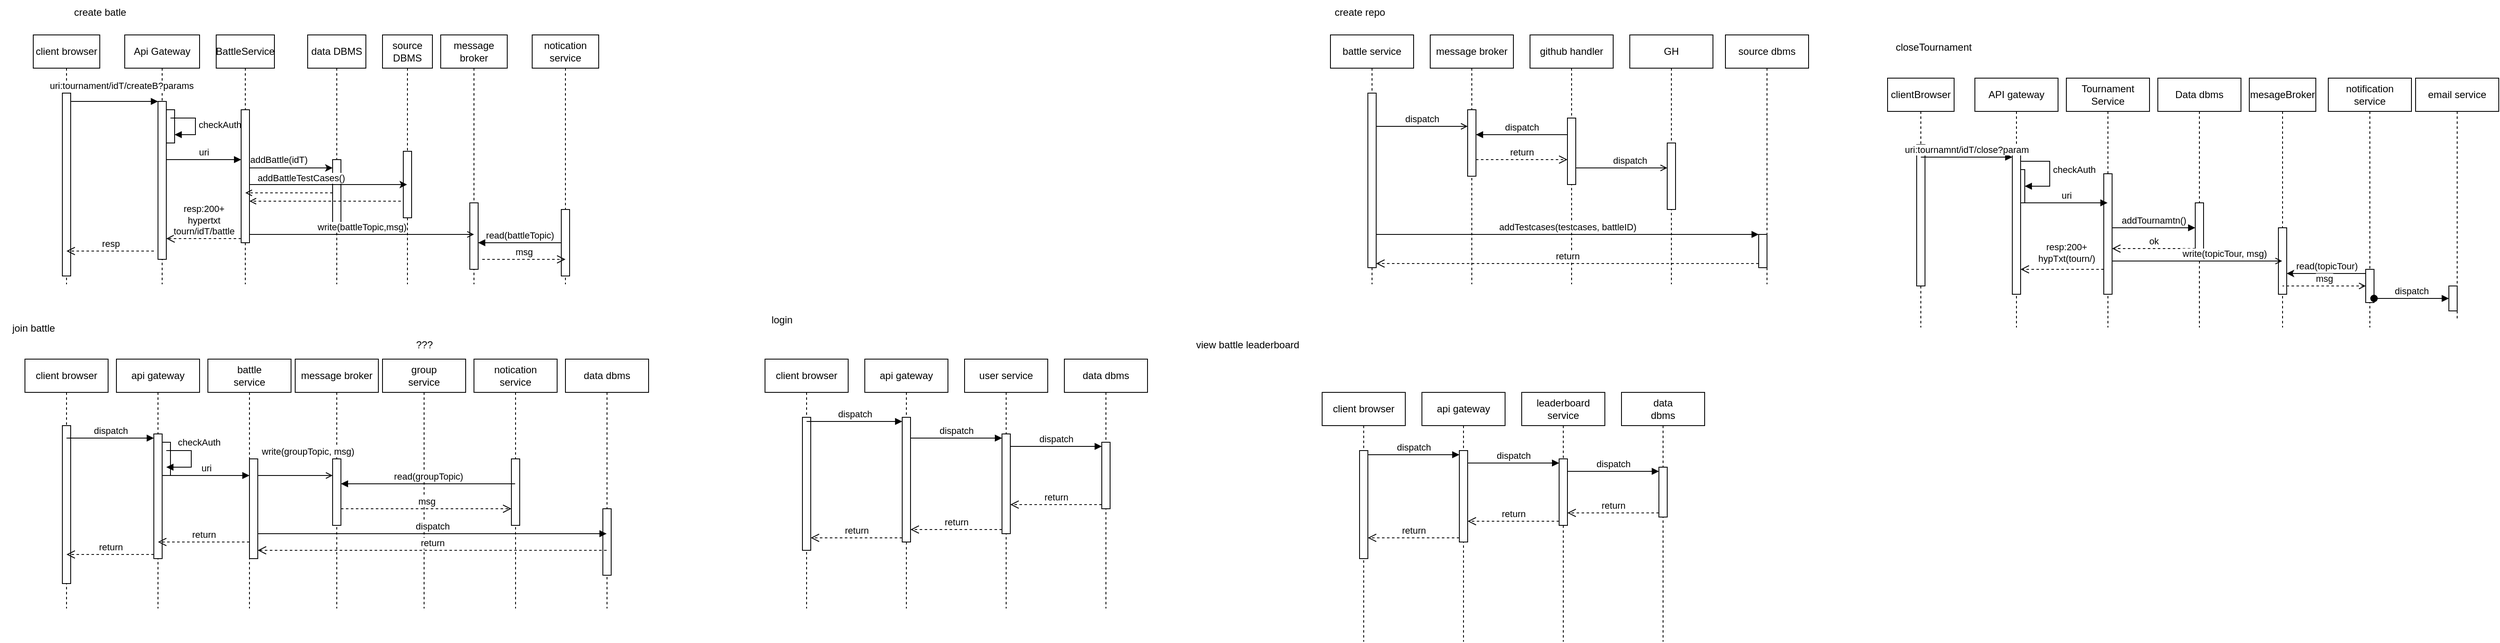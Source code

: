 <mxfile version="22.1.11" type="google">
  <diagram name="Page-1" id="2YBvvXClWsGukQMizWep">
    <mxGraphModel grid="1" page="1" gridSize="10" guides="1" tooltips="1" connect="1" arrows="1" fold="1" pageScale="1" pageWidth="850" pageHeight="1100" math="0" shadow="0">
      <root>
        <mxCell id="0" />
        <mxCell id="1" parent="0" />
        <mxCell id="aM9ryv3xv72pqoxQDRHE-1" value="client browser" style="shape=umlLifeline;perimeter=lifelinePerimeter;whiteSpace=wrap;html=1;container=0;dropTarget=0;collapsible=0;recursiveResize=0;outlineConnect=0;portConstraint=eastwest;newEdgeStyle={&quot;edgeStyle&quot;:&quot;elbowEdgeStyle&quot;,&quot;elbow&quot;:&quot;vertical&quot;,&quot;curved&quot;:0,&quot;rounded&quot;:0};" vertex="1" parent="1">
          <mxGeometry x="40" y="40" width="80" height="300" as="geometry" />
        </mxCell>
        <mxCell id="aM9ryv3xv72pqoxQDRHE-2" value="" style="html=1;points=[];perimeter=orthogonalPerimeter;outlineConnect=0;targetShapes=umlLifeline;portConstraint=eastwest;newEdgeStyle={&quot;edgeStyle&quot;:&quot;elbowEdgeStyle&quot;,&quot;elbow&quot;:&quot;vertical&quot;,&quot;curved&quot;:0,&quot;rounded&quot;:0};" vertex="1" parent="aM9ryv3xv72pqoxQDRHE-1">
          <mxGeometry x="35" y="70" width="10" height="220" as="geometry" />
        </mxCell>
        <mxCell id="aM9ryv3xv72pqoxQDRHE-5" value="Api Gateway" style="shape=umlLifeline;perimeter=lifelinePerimeter;whiteSpace=wrap;html=1;container=0;dropTarget=0;collapsible=0;recursiveResize=0;outlineConnect=0;portConstraint=eastwest;newEdgeStyle={&quot;edgeStyle&quot;:&quot;elbowEdgeStyle&quot;,&quot;elbow&quot;:&quot;vertical&quot;,&quot;curved&quot;:0,&quot;rounded&quot;:0};" vertex="1" parent="1">
          <mxGeometry x="150" y="40" width="90" height="300" as="geometry" />
        </mxCell>
        <mxCell id="aM9ryv3xv72pqoxQDRHE-6" value="" style="html=1;points=[];perimeter=orthogonalPerimeter;outlineConnect=0;targetShapes=umlLifeline;portConstraint=eastwest;newEdgeStyle={&quot;edgeStyle&quot;:&quot;elbowEdgeStyle&quot;,&quot;elbow&quot;:&quot;vertical&quot;,&quot;curved&quot;:0,&quot;rounded&quot;:0};" vertex="1" parent="aM9ryv3xv72pqoxQDRHE-5">
          <mxGeometry x="40" y="80" width="10" height="190" as="geometry" />
        </mxCell>
        <mxCell id="HZk4rTwjZ4kwQyeEV5jg-59" value="" style="html=1;points=[[0,0,0,0,5],[0,1,0,0,-5],[1,0,0,0,5],[1,1,0,0,-5]];perimeter=orthogonalPerimeter;outlineConnect=0;targetShapes=umlLifeline;portConstraint=eastwest;newEdgeStyle={&quot;curved&quot;:0,&quot;rounded&quot;:0};" vertex="1" parent="aM9ryv3xv72pqoxQDRHE-5">
          <mxGeometry x="50" y="90" width="10" height="40" as="geometry" />
        </mxCell>
        <mxCell id="HZk4rTwjZ4kwQyeEV5jg-60" value="checkAuth" style="html=1;align=left;spacingLeft=2;endArrow=block;rounded=0;edgeStyle=orthogonalEdgeStyle;curved=0;rounded=0;" edge="1" parent="aM9ryv3xv72pqoxQDRHE-5" target="HZk4rTwjZ4kwQyeEV5jg-59">
          <mxGeometry relative="1" as="geometry">
            <mxPoint x="55" y="100" as="sourcePoint" />
            <Array as="points">
              <mxPoint x="55" y="100" />
              <mxPoint x="85" y="100" />
              <mxPoint x="85" y="120" />
            </Array>
          </mxGeometry>
        </mxCell>
        <mxCell id="aM9ryv3xv72pqoxQDRHE-7" value="uri:tournament/idT/createB?params" style="html=1;verticalAlign=bottom;endArrow=block;edgeStyle=elbowEdgeStyle;elbow=vertical;curved=0;rounded=0;" edge="1" parent="1" source="aM9ryv3xv72pqoxQDRHE-2" target="aM9ryv3xv72pqoxQDRHE-6">
          <mxGeometry x="0.158" y="10" relative="1" as="geometry">
            <mxPoint x="195" y="130" as="sourcePoint" />
            <Array as="points">
              <mxPoint x="180" y="120" />
            </Array>
            <mxPoint as="offset" />
          </mxGeometry>
        </mxCell>
        <mxCell id="aM9ryv3xv72pqoxQDRHE-8" value="resp" style="html=1;verticalAlign=bottom;endArrow=open;dashed=1;endSize=8;edgeStyle=elbowEdgeStyle;elbow=vertical;curved=0;rounded=0;" edge="1" parent="1">
          <mxGeometry relative="1" as="geometry">
            <mxPoint x="80" y="300" as="targetPoint" />
            <Array as="points">
              <mxPoint x="135" y="300" />
            </Array>
            <mxPoint x="185" y="300" as="sourcePoint" />
          </mxGeometry>
        </mxCell>
        <mxCell id="HZk4rTwjZ4kwQyeEV5jg-1" value="create batle" style="text;html=1;align=center;verticalAlign=middle;resizable=0;points=[];autosize=1;strokeColor=none;fillColor=none;" vertex="1" parent="1">
          <mxGeometry x="75" y="-2" width="90" height="30" as="geometry" />
        </mxCell>
        <mxCell id="HZk4rTwjZ4kwQyeEV5jg-3" value="BattleService" style="shape=umlLifeline;perimeter=lifelinePerimeter;whiteSpace=wrap;html=1;container=1;dropTarget=0;collapsible=0;recursiveResize=0;outlineConnect=0;portConstraint=eastwest;newEdgeStyle={&quot;curved&quot;:0,&quot;rounded&quot;:0};" vertex="1" parent="1">
          <mxGeometry x="260" y="40" width="70" height="300" as="geometry" />
        </mxCell>
        <mxCell id="HZk4rTwjZ4kwQyeEV5jg-7" value="" style="html=1;points=[[0,0,0,0,5],[0,1,0,0,-5],[1,0,0,0,5],[1,1,0,0,-5]];perimeter=orthogonalPerimeter;outlineConnect=0;targetShapes=umlLifeline;portConstraint=eastwest;newEdgeStyle={&quot;curved&quot;:0,&quot;rounded&quot;:0};" vertex="1" parent="HZk4rTwjZ4kwQyeEV5jg-3">
          <mxGeometry x="30" y="90" width="10" height="160" as="geometry" />
        </mxCell>
        <mxCell id="HZk4rTwjZ4kwQyeEV5jg-4" value="data DBMS" style="shape=umlLifeline;perimeter=lifelinePerimeter;whiteSpace=wrap;html=1;container=1;dropTarget=0;collapsible=0;recursiveResize=0;outlineConnect=0;portConstraint=eastwest;newEdgeStyle={&quot;curved&quot;:0,&quot;rounded&quot;:0};" vertex="1" parent="1">
          <mxGeometry x="370" y="40" width="70" height="300" as="geometry" />
        </mxCell>
        <mxCell id="HZk4rTwjZ4kwQyeEV5jg-23" value="" style="html=1;points=[[0,0,0,0,5],[0,1,0,0,-5],[1,0,0,0,5],[1,1,0,0,-5]];perimeter=orthogonalPerimeter;outlineConnect=0;targetShapes=umlLifeline;portConstraint=eastwest;newEdgeStyle={&quot;curved&quot;:0,&quot;rounded&quot;:0};" vertex="1" parent="HZk4rTwjZ4kwQyeEV5jg-4">
          <mxGeometry x="30" y="150" width="10" height="80" as="geometry" />
        </mxCell>
        <mxCell id="HZk4rTwjZ4kwQyeEV5jg-8" value="uri " style="html=1;verticalAlign=bottom;endArrow=block;curved=0;rounded=0;" edge="1" parent="1" source="aM9ryv3xv72pqoxQDRHE-6" target="HZk4rTwjZ4kwQyeEV5jg-7">
          <mxGeometry relative="1" as="geometry">
            <mxPoint x="220" y="135" as="sourcePoint" />
            <Array as="points">
              <mxPoint x="240" y="190" />
            </Array>
          </mxGeometry>
        </mxCell>
        <mxCell id="HZk4rTwjZ4kwQyeEV5jg-14" style="edgeStyle=orthogonalEdgeStyle;rounded=0;orthogonalLoop=1;jettySize=auto;html=1;curved=0;exitX=1;exitY=0;exitDx=0;exitDy=5;exitPerimeter=0;" edge="1" parent="1" source="HZk4rTwjZ4kwQyeEV5jg-7" target="HZk4rTwjZ4kwQyeEV5jg-23">
          <mxGeometry relative="1" as="geometry">
            <mxPoint x="375" y="150" as="targetPoint" />
            <Array as="points">
              <mxPoint x="300" y="200" />
            </Array>
          </mxGeometry>
        </mxCell>
        <mxCell id="HZk4rTwjZ4kwQyeEV5jg-18" value="addBattle(idT)" style="edgeLabel;html=1;align=center;verticalAlign=middle;resizable=0;points=[];" connectable="0" vertex="1" parent="HZk4rTwjZ4kwQyeEV5jg-14">
          <mxGeometry x="0.205" y="-3" relative="1" as="geometry">
            <mxPoint y="-13" as="offset" />
          </mxGeometry>
        </mxCell>
        <mxCell id="HZk4rTwjZ4kwQyeEV5jg-19" value="&lt;div&gt;source&lt;/div&gt;&lt;div&gt;DBMS&lt;/div&gt;" style="shape=umlLifeline;perimeter=lifelinePerimeter;whiteSpace=wrap;html=1;container=1;dropTarget=0;collapsible=0;recursiveResize=0;outlineConnect=0;portConstraint=eastwest;newEdgeStyle={&quot;curved&quot;:0,&quot;rounded&quot;:0};" vertex="1" parent="1">
          <mxGeometry x="460" y="40" width="60" height="300" as="geometry" />
        </mxCell>
        <mxCell id="HZk4rTwjZ4kwQyeEV5jg-24" value="" style="html=1;points=[[0,0,0,0,5],[0,1,0,0,-5],[1,0,0,0,5],[1,1,0,0,-5]];perimeter=orthogonalPerimeter;outlineConnect=0;targetShapes=umlLifeline;portConstraint=eastwest;newEdgeStyle={&quot;curved&quot;:0,&quot;rounded&quot;:0};" vertex="1" parent="HZk4rTwjZ4kwQyeEV5jg-19">
          <mxGeometry x="25" y="140" width="10" height="80" as="geometry" />
        </mxCell>
        <mxCell id="HZk4rTwjZ4kwQyeEV5jg-25" style="edgeStyle=orthogonalEdgeStyle;rounded=0;orthogonalLoop=1;jettySize=auto;html=1;curved=0;endArrow=open;endFill=0;dashed=1;" edge="1" parent="1" source="HZk4rTwjZ4kwQyeEV5jg-23" target="HZk4rTwjZ4kwQyeEV5jg-3">
          <mxGeometry relative="1" as="geometry">
            <mxPoint x="400" y="200" as="sourcePoint" />
            <Array as="points">
              <mxPoint x="320" y="190" />
              <mxPoint x="320" y="190" />
            </Array>
          </mxGeometry>
        </mxCell>
        <mxCell id="HZk4rTwjZ4kwQyeEV5jg-26" style="edgeStyle=orthogonalEdgeStyle;rounded=0;orthogonalLoop=1;jettySize=auto;html=1;curved=0;exitX=0;exitY=1;exitDx=0;exitDy=-5;exitPerimeter=0;dashed=1;endArrow=open;endFill=0;" edge="1" parent="1" source="HZk4rTwjZ4kwQyeEV5jg-24">
          <mxGeometry relative="1" as="geometry">
            <mxPoint x="300" y="240" as="targetPoint" />
            <Array as="points">
              <mxPoint x="485" y="240" />
              <mxPoint x="300" y="240" />
            </Array>
          </mxGeometry>
        </mxCell>
        <mxCell id="HZk4rTwjZ4kwQyeEV5jg-28" style="edgeStyle=orthogonalEdgeStyle;rounded=0;orthogonalLoop=1;jettySize=auto;html=1;curved=0;exitX=1;exitY=0;exitDx=0;exitDy=5;exitPerimeter=0;" edge="1" parent="1" target="HZk4rTwjZ4kwQyeEV5jg-19">
          <mxGeometry relative="1" as="geometry">
            <mxPoint x="300" y="160" as="sourcePoint" />
            <mxPoint x="405" y="175" as="targetPoint" />
            <Array as="points">
              <mxPoint x="300" y="220" />
            </Array>
          </mxGeometry>
        </mxCell>
        <mxCell id="HZk4rTwjZ4kwQyeEV5jg-30" value="addBattleTestCases()" style="edgeLabel;html=1;align=center;verticalAlign=middle;resizable=0;points=[];" connectable="0" vertex="1" parent="HZk4rTwjZ4kwQyeEV5jg-28">
          <mxGeometry x="-0.022" y="8" relative="1" as="geometry">
            <mxPoint as="offset" />
          </mxGeometry>
        </mxCell>
        <mxCell id="HZk4rTwjZ4kwQyeEV5jg-9" value="&lt;div&gt;resp:200+&lt;/div&gt;&lt;div&gt;hypertxt&lt;/div&gt;&lt;div&gt;tourn/idT/battle&lt;br&gt;&lt;/div&gt;" style="html=1;verticalAlign=bottom;endArrow=open;dashed=1;endSize=8;curved=0;rounded=0;exitX=0;exitY=1;exitDx=0;exitDy=-5;" edge="1" parent="1" source="HZk4rTwjZ4kwQyeEV5jg-7" target="aM9ryv3xv72pqoxQDRHE-6">
          <mxGeometry relative="1" as="geometry">
            <mxPoint x="220" y="205" as="targetPoint" />
          </mxGeometry>
        </mxCell>
        <mxCell id="HZk4rTwjZ4kwQyeEV5jg-31" value="clientBrowser" style="shape=umlLifeline;perimeter=lifelinePerimeter;whiteSpace=wrap;html=1;container=1;dropTarget=0;collapsible=0;recursiveResize=0;outlineConnect=0;portConstraint=eastwest;newEdgeStyle={&quot;curved&quot;:0,&quot;rounded&quot;:0};" vertex="1" parent="1">
          <mxGeometry x="2270" y="92" width="80" height="300" as="geometry" />
        </mxCell>
        <mxCell id="HZk4rTwjZ4kwQyeEV5jg-45" value="" style="html=1;points=[[0,0,0,0,5],[0,1,0,0,-5],[1,0,0,0,5],[1,1,0,0,-5]];perimeter=orthogonalPerimeter;outlineConnect=0;targetShapes=umlLifeline;portConstraint=eastwest;newEdgeStyle={&quot;curved&quot;:0,&quot;rounded&quot;:0};" vertex="1" parent="HZk4rTwjZ4kwQyeEV5jg-31">
          <mxGeometry x="35" y="80" width="10" height="170" as="geometry" />
        </mxCell>
        <mxCell id="HZk4rTwjZ4kwQyeEV5jg-32" value="API gateway" style="shape=umlLifeline;perimeter=lifelinePerimeter;whiteSpace=wrap;html=1;container=1;dropTarget=0;collapsible=0;recursiveResize=0;outlineConnect=0;portConstraint=eastwest;newEdgeStyle={&quot;curved&quot;:0,&quot;rounded&quot;:0};" vertex="1" parent="1">
          <mxGeometry x="2375" y="92" width="100" height="300" as="geometry" />
        </mxCell>
        <mxCell id="HZk4rTwjZ4kwQyeEV5jg-61" value="" style="html=1;points=[[0,0,0,0,5],[0,1,0,0,-5],[1,0,0,0,5],[1,1,0,0,-5]];perimeter=orthogonalPerimeter;outlineConnect=0;targetShapes=umlLifeline;portConstraint=eastwest;newEdgeStyle={&quot;curved&quot;:0,&quot;rounded&quot;:0};" vertex="1" parent="HZk4rTwjZ4kwQyeEV5jg-32">
          <mxGeometry x="50" y="110" width="10" height="40" as="geometry" />
        </mxCell>
        <mxCell id="HZk4rTwjZ4kwQyeEV5jg-62" value="checkAuth" style="html=1;align=left;spacingLeft=2;endArrow=block;rounded=0;edgeStyle=orthogonalEdgeStyle;curved=0;rounded=0;" edge="1" parent="HZk4rTwjZ4kwQyeEV5jg-32" target="HZk4rTwjZ4kwQyeEV5jg-61">
          <mxGeometry relative="1" as="geometry">
            <mxPoint x="50" y="100" as="sourcePoint" />
            <Array as="points">
              <mxPoint x="90" y="130" />
            </Array>
          </mxGeometry>
        </mxCell>
        <mxCell id="HZk4rTwjZ4kwQyeEV5jg-33" value="Data dbms" style="shape=umlLifeline;perimeter=lifelinePerimeter;whiteSpace=wrap;html=1;container=1;dropTarget=0;collapsible=0;recursiveResize=0;outlineConnect=0;portConstraint=eastwest;newEdgeStyle={&quot;curved&quot;:0,&quot;rounded&quot;:0};" vertex="1" parent="1">
          <mxGeometry x="2595" y="92" width="100" height="300" as="geometry" />
        </mxCell>
        <mxCell id="HZk4rTwjZ4kwQyeEV5jg-53" value="" style="html=1;points=[[0,0,0,0,5],[0,1,0,0,-5],[1,0,0,0,5],[1,1,0,0,-5]];perimeter=orthogonalPerimeter;outlineConnect=0;targetShapes=umlLifeline;portConstraint=eastwest;newEdgeStyle={&quot;curved&quot;:0,&quot;rounded&quot;:0};" vertex="1" parent="HZk4rTwjZ4kwQyeEV5jg-33">
          <mxGeometry x="45" y="150" width="10" height="60" as="geometry" />
        </mxCell>
        <mxCell id="HZk4rTwjZ4kwQyeEV5jg-54" value="addTournamtn()" style="html=1;verticalAlign=bottom;endArrow=block;curved=0;rounded=0;" edge="1" parent="HZk4rTwjZ4kwQyeEV5jg-33" source="HZk4rTwjZ4kwQyeEV5jg-46" target="HZk4rTwjZ4kwQyeEV5jg-53">
          <mxGeometry relative="1" as="geometry">
            <mxPoint x="-30" y="105" as="sourcePoint" />
            <Array as="points">
              <mxPoint y="180" />
            </Array>
          </mxGeometry>
        </mxCell>
        <mxCell id="HZk4rTwjZ4kwQyeEV5jg-55" value="ok" style="html=1;verticalAlign=bottom;endArrow=open;dashed=1;endSize=8;curved=0;rounded=0;exitX=0;exitY=1;exitDx=0;exitDy=-5;" edge="1" parent="HZk4rTwjZ4kwQyeEV5jg-33" source="HZk4rTwjZ4kwQyeEV5jg-53" target="HZk4rTwjZ4kwQyeEV5jg-46">
          <mxGeometry relative="1" as="geometry">
            <mxPoint x="-30" y="175" as="targetPoint" />
          </mxGeometry>
        </mxCell>
        <mxCell id="HZk4rTwjZ4kwQyeEV5jg-34" value="&lt;div&gt;Tournament&lt;/div&gt;&lt;div&gt;Service&lt;/div&gt;" style="shape=umlLifeline;perimeter=lifelinePerimeter;whiteSpace=wrap;html=1;container=1;dropTarget=0;collapsible=0;recursiveResize=0;outlineConnect=0;portConstraint=eastwest;newEdgeStyle={&quot;curved&quot;:0,&quot;rounded&quot;:0};" vertex="1" parent="1">
          <mxGeometry x="2485" y="92" width="100" height="300" as="geometry" />
        </mxCell>
        <mxCell id="HZk4rTwjZ4kwQyeEV5jg-46" value="" style="html=1;points=[[0,0,0,0,5],[0,1,0,0,-5],[1,0,0,0,5],[1,1,0,0,-5]];perimeter=orthogonalPerimeter;outlineConnect=0;targetShapes=umlLifeline;portConstraint=eastwest;newEdgeStyle={&quot;curved&quot;:0,&quot;rounded&quot;:0};" vertex="1" parent="HZk4rTwjZ4kwQyeEV5jg-34">
          <mxGeometry x="45" y="115" width="10" height="145" as="geometry" />
        </mxCell>
        <mxCell id="HZk4rTwjZ4kwQyeEV5jg-42" value="" style="html=1;points=[[0,0,0,0,5],[0,1,0,0,-5],[1,0,0,0,5],[1,1,0,0,-5]];perimeter=orthogonalPerimeter;outlineConnect=0;targetShapes=umlLifeline;portConstraint=eastwest;newEdgeStyle={&quot;curved&quot;:0,&quot;rounded&quot;:0};" vertex="1" parent="1">
          <mxGeometry x="2420" y="182" width="10" height="170" as="geometry" />
        </mxCell>
        <mxCell id="HZk4rTwjZ4kwQyeEV5jg-41" value="closeTournament" style="text;html=1;align=center;verticalAlign=middle;resizable=0;points=[];autosize=1;strokeColor=none;fillColor=none;" vertex="1" parent="1">
          <mxGeometry x="2270" y="40" width="110" height="30" as="geometry" />
        </mxCell>
        <mxCell id="HZk4rTwjZ4kwQyeEV5jg-43" value="uri:tournamnt/idT/close?param" style="html=1;verticalAlign=bottom;endArrow=block;curved=0;rounded=0;entryX=0;entryY=0;entryDx=0;entryDy=5;" edge="1" parent="1" source="HZk4rTwjZ4kwQyeEV5jg-31" target="HZk4rTwjZ4kwQyeEV5jg-42">
          <mxGeometry relative="1" as="geometry">
            <mxPoint x="2345" y="187" as="sourcePoint" />
          </mxGeometry>
        </mxCell>
        <mxCell id="HZk4rTwjZ4kwQyeEV5jg-49" value="" style="html=1;verticalAlign=bottom;endArrow=open;dashed=1;endSize=8;curved=0;rounded=0;exitX=0;exitY=1;exitDx=0;exitDy=-5;" edge="1" parent="1">
          <mxGeometry relative="1" as="geometry">
            <mxPoint x="2430" y="322" as="targetPoint" />
            <mxPoint x="2530" y="322" as="sourcePoint" />
          </mxGeometry>
        </mxCell>
        <mxCell id="HZk4rTwjZ4kwQyeEV5jg-77" value="&lt;div&gt;resp:200+&lt;/div&gt;&lt;div&gt;hypTxt(tourn/)&lt;br&gt;&lt;/div&gt;" style="edgeLabel;html=1;align=center;verticalAlign=middle;resizable=0;points=[];" connectable="0" vertex="1" parent="HZk4rTwjZ4kwQyeEV5jg-49">
          <mxGeometry x="0.24" y="-1" relative="1" as="geometry">
            <mxPoint x="17" y="-19" as="offset" />
          </mxGeometry>
        </mxCell>
        <mxCell id="HZk4rTwjZ4kwQyeEV5jg-63" value="uri" style="html=1;verticalAlign=bottom;endArrow=block;curved=0;rounded=0;" edge="1" parent="1" source="HZk4rTwjZ4kwQyeEV5jg-61" target="HZk4rTwjZ4kwQyeEV5jg-34">
          <mxGeometry width="80" relative="1" as="geometry">
            <mxPoint x="2430" y="262" as="sourcePoint" />
            <mxPoint x="2510" y="262" as="targetPoint" />
            <Array as="points">
              <mxPoint x="2485" y="242" />
            </Array>
          </mxGeometry>
        </mxCell>
        <mxCell id="HZk4rTwjZ4kwQyeEV5jg-64" value="mesageBroker" style="shape=umlLifeline;perimeter=lifelinePerimeter;whiteSpace=wrap;html=1;container=1;dropTarget=0;collapsible=0;recursiveResize=0;outlineConnect=0;portConstraint=eastwest;newEdgeStyle={&quot;curved&quot;:0,&quot;rounded&quot;:0};" vertex="1" parent="1">
          <mxGeometry x="2705" y="92" width="80" height="300" as="geometry" />
        </mxCell>
        <mxCell id="HZk4rTwjZ4kwQyeEV5jg-66" value="" style="html=1;points=[[0,0,0,0,5],[0,1,0,0,-5],[1,0,0,0,5],[1,1,0,0,-5]];perimeter=orthogonalPerimeter;outlineConnect=0;targetShapes=umlLifeline;portConstraint=eastwest;newEdgeStyle={&quot;curved&quot;:0,&quot;rounded&quot;:0};" vertex="1" parent="HZk4rTwjZ4kwQyeEV5jg-64">
          <mxGeometry x="35" y="180" width="10" height="80" as="geometry" />
        </mxCell>
        <mxCell id="HZk4rTwjZ4kwQyeEV5jg-68" value="write(topicTour, msg)" style="html=1;verticalAlign=bottom;endArrow=open;curved=0;rounded=0;endFill=0;" edge="1" parent="1" source="HZk4rTwjZ4kwQyeEV5jg-46" target="HZk4rTwjZ4kwQyeEV5jg-64">
          <mxGeometry x="0.32" width="80" relative="1" as="geometry">
            <mxPoint x="2435" y="272" as="sourcePoint" />
            <mxPoint x="2515" y="272" as="targetPoint" />
            <Array as="points">
              <mxPoint x="2635" y="312" />
            </Array>
            <mxPoint as="offset" />
          </mxGeometry>
        </mxCell>
        <mxCell id="HZk4rTwjZ4kwQyeEV5jg-70" value="notification service" style="shape=umlLifeline;perimeter=lifelinePerimeter;whiteSpace=wrap;html=1;container=1;dropTarget=0;collapsible=0;recursiveResize=0;outlineConnect=0;portConstraint=eastwest;newEdgeStyle={&quot;curved&quot;:0,&quot;rounded&quot;:0};" vertex="1" parent="1">
          <mxGeometry x="2800" y="92" width="100" height="300" as="geometry" />
        </mxCell>
        <mxCell id="HZk4rTwjZ4kwQyeEV5jg-71" value="" style="html=1;points=[[0,0,0,0,5],[0,1,0,0,-5],[1,0,0,0,5],[1,1,0,0,-5]];perimeter=orthogonalPerimeter;outlineConnect=0;targetShapes=umlLifeline;portConstraint=eastwest;newEdgeStyle={&quot;curved&quot;:0,&quot;rounded&quot;:0};" vertex="1" parent="HZk4rTwjZ4kwQyeEV5jg-70">
          <mxGeometry x="45" y="230" width="10" height="40" as="geometry" />
        </mxCell>
        <mxCell id="HZk4rTwjZ4kwQyeEV5jg-72" value="read(topicTour)" style="html=1;verticalAlign=bottom;endArrow=none;curved=0;rounded=0;entryX=0;entryY=0;entryDx=0;entryDy=5;endFill=0;startArrow=classic;startFill=1;" edge="1" parent="1" source="HZk4rTwjZ4kwQyeEV5jg-66" target="HZk4rTwjZ4kwQyeEV5jg-71">
          <mxGeometry relative="1" as="geometry">
            <mxPoint x="2775" y="277" as="sourcePoint" />
          </mxGeometry>
        </mxCell>
        <mxCell id="HZk4rTwjZ4kwQyeEV5jg-73" value="msg" style="html=1;verticalAlign=bottom;endArrow=none;dashed=1;endSize=8;curved=0;rounded=0;startArrow=open;startFill=0;endFill=0;" edge="1" parent="1" source="HZk4rTwjZ4kwQyeEV5jg-71" target="HZk4rTwjZ4kwQyeEV5jg-64">
          <mxGeometry relative="1" as="geometry">
            <mxPoint x="2775" y="347" as="targetPoint" />
            <Array as="points">
              <mxPoint x="2795" y="342" />
            </Array>
          </mxGeometry>
        </mxCell>
        <mxCell id="HZk4rTwjZ4kwQyeEV5jg-74" value="email service" style="shape=umlLifeline;perimeter=lifelinePerimeter;whiteSpace=wrap;html=1;container=1;dropTarget=0;collapsible=0;recursiveResize=0;outlineConnect=0;portConstraint=eastwest;newEdgeStyle={&quot;curved&quot;:0,&quot;rounded&quot;:0};" vertex="1" parent="1">
          <mxGeometry x="2905" y="92" width="100" height="290" as="geometry" />
        </mxCell>
        <mxCell id="HZk4rTwjZ4kwQyeEV5jg-75" value="" style="html=1;points=[[0,0,0,0,5],[0,1,0,0,-5],[1,0,0,0,5],[1,1,0,0,-5]];perimeter=orthogonalPerimeter;outlineConnect=0;targetShapes=umlLifeline;portConstraint=eastwest;newEdgeStyle={&quot;curved&quot;:0,&quot;rounded&quot;:0};" vertex="1" parent="HZk4rTwjZ4kwQyeEV5jg-74">
          <mxGeometry x="40" y="250" width="10" height="30" as="geometry" />
        </mxCell>
        <mxCell id="HZk4rTwjZ4kwQyeEV5jg-76" value="dispatch" style="html=1;verticalAlign=bottom;startArrow=oval;endArrow=block;startSize=8;curved=0;rounded=0;exitX=1;exitY=1;exitDx=0;exitDy=-5;exitPerimeter=0;" edge="1" parent="1" source="HZk4rTwjZ4kwQyeEV5jg-71" target="HZk4rTwjZ4kwQyeEV5jg-75">
          <mxGeometry relative="1" as="geometry">
            <mxPoint x="2875" y="327" as="sourcePoint" />
            <Array as="points">
              <mxPoint x="2905" y="357" />
            </Array>
          </mxGeometry>
        </mxCell>
        <mxCell id="HZk4rTwjZ4kwQyeEV5jg-78" value="client browser" style="shape=umlLifeline;perimeter=lifelinePerimeter;whiteSpace=wrap;html=1;container=1;dropTarget=0;collapsible=0;recursiveResize=0;outlineConnect=0;portConstraint=eastwest;newEdgeStyle={&quot;curved&quot;:0,&quot;rounded&quot;:0};" vertex="1" parent="1">
          <mxGeometry x="30" y="430" width="100" height="300" as="geometry" />
        </mxCell>
        <mxCell id="FZVT0EkLdWm2Whr8OK7D-2" value="" style="html=1;points=[[0,0,0,0,5],[0,1,0,0,-5],[1,0,0,0,5],[1,1,0,0,-5]];perimeter=orthogonalPerimeter;outlineConnect=0;targetShapes=umlLifeline;portConstraint=eastwest;newEdgeStyle={&quot;curved&quot;:0,&quot;rounded&quot;:0};" vertex="1" parent="HZk4rTwjZ4kwQyeEV5jg-78">
          <mxGeometry x="45" y="80" width="10" height="190" as="geometry" />
        </mxCell>
        <mxCell id="HZk4rTwjZ4kwQyeEV5jg-79" value="api gateway" style="shape=umlLifeline;perimeter=lifelinePerimeter;whiteSpace=wrap;html=1;container=1;dropTarget=0;collapsible=0;recursiveResize=0;outlineConnect=0;portConstraint=eastwest;newEdgeStyle={&quot;curved&quot;:0,&quot;rounded&quot;:0};" vertex="1" parent="1">
          <mxGeometry x="140" y="430" width="100" height="300" as="geometry" />
        </mxCell>
        <mxCell id="FZVT0EkLdWm2Whr8OK7D-3" value="" style="html=1;points=[[0,0,0,0,5],[0,1,0,0,-5],[1,0,0,0,5],[1,1,0,0,-5]];perimeter=orthogonalPerimeter;outlineConnect=0;targetShapes=umlLifeline;portConstraint=eastwest;newEdgeStyle={&quot;curved&quot;:0,&quot;rounded&quot;:0};" vertex="1" parent="HZk4rTwjZ4kwQyeEV5jg-79">
          <mxGeometry x="45" y="90" width="10" height="150" as="geometry" />
        </mxCell>
        <mxCell id="FZVT0EkLdWm2Whr8OK7D-12" value="" style="html=1;points=[[0,0,0,0,5],[0,1,0,0,-5],[1,0,0,0,5],[1,1,0,0,-5]];perimeter=orthogonalPerimeter;outlineConnect=0;targetShapes=umlLifeline;portConstraint=eastwest;newEdgeStyle={&quot;curved&quot;:0,&quot;rounded&quot;:0};" vertex="1" parent="HZk4rTwjZ4kwQyeEV5jg-79">
          <mxGeometry x="55" y="100" width="10" height="40" as="geometry" />
        </mxCell>
        <mxCell id="FZVT0EkLdWm2Whr8OK7D-13" value="checkAuth" style="html=1;align=left;spacingLeft=2;endArrow=block;rounded=0;edgeStyle=orthogonalEdgeStyle;curved=0;rounded=0;" edge="1" parent="HZk4rTwjZ4kwQyeEV5jg-79">
          <mxGeometry x="-0.75" y="10" relative="1" as="geometry">
            <mxPoint x="60" y="110" as="sourcePoint" />
            <Array as="points">
              <mxPoint x="60" y="110" />
              <mxPoint x="90" y="110" />
              <mxPoint x="90" y="130" />
            </Array>
            <mxPoint x="60" y="130" as="targetPoint" />
            <mxPoint as="offset" />
          </mxGeometry>
        </mxCell>
        <mxCell id="HZk4rTwjZ4kwQyeEV5jg-80" value="&lt;div&gt;battle&lt;/div&gt;&lt;div&gt;service&lt;/div&gt;" style="shape=umlLifeline;perimeter=lifelinePerimeter;whiteSpace=wrap;html=1;container=1;dropTarget=0;collapsible=0;recursiveResize=0;outlineConnect=0;portConstraint=eastwest;newEdgeStyle={&quot;curved&quot;:0,&quot;rounded&quot;:0};" vertex="1" parent="1">
          <mxGeometry x="250" y="430" width="100" height="300" as="geometry" />
        </mxCell>
        <mxCell id="FZVT0EkLdWm2Whr8OK7D-6" value="" style="html=1;points=[[0,0,0,0,5],[0,1,0,0,-5],[1,0,0,0,5],[1,1,0,0,-5]];perimeter=orthogonalPerimeter;outlineConnect=0;targetShapes=umlLifeline;portConstraint=eastwest;newEdgeStyle={&quot;curved&quot;:0,&quot;rounded&quot;:0};" vertex="1" parent="HZk4rTwjZ4kwQyeEV5jg-80">
          <mxGeometry x="50" y="120" width="10" height="120" as="geometry" />
        </mxCell>
        <mxCell id="HZk4rTwjZ4kwQyeEV5jg-81" value="message broker" style="shape=umlLifeline;perimeter=lifelinePerimeter;whiteSpace=wrap;html=1;container=1;dropTarget=0;collapsible=0;recursiveResize=0;outlineConnect=0;portConstraint=eastwest;newEdgeStyle={&quot;curved&quot;:0,&quot;rounded&quot;:0};" vertex="1" parent="1">
          <mxGeometry x="355" y="430" width="100" height="300" as="geometry" />
        </mxCell>
        <mxCell id="FZVT0EkLdWm2Whr8OK7D-16" value="" style="html=1;points=[[0,0,0,0,5],[0,1,0,0,-5],[1,0,0,0,5],[1,1,0,0,-5]];perimeter=orthogonalPerimeter;outlineConnect=0;targetShapes=umlLifeline;portConstraint=eastwest;newEdgeStyle={&quot;curved&quot;:0,&quot;rounded&quot;:0};" vertex="1" parent="HZk4rTwjZ4kwQyeEV5jg-81">
          <mxGeometry x="45" y="120" width="10" height="80" as="geometry" />
        </mxCell>
        <mxCell id="HZk4rTwjZ4kwQyeEV5jg-82" value="&lt;div&gt;group&lt;/div&gt;&lt;div&gt;service&lt;br&gt;&lt;/div&gt;" style="shape=umlLifeline;perimeter=lifelinePerimeter;whiteSpace=wrap;html=1;container=1;dropTarget=0;collapsible=0;recursiveResize=0;outlineConnect=0;portConstraint=eastwest;newEdgeStyle={&quot;curved&quot;:0,&quot;rounded&quot;:0};" vertex="1" parent="1">
          <mxGeometry x="460" y="430" width="100" height="300" as="geometry" />
        </mxCell>
        <mxCell id="FZVT0EkLdWm2Whr8OK7D-1" value="join battle" style="text;html=1;align=center;verticalAlign=middle;resizable=0;points=[];autosize=1;strokeColor=none;fillColor=none;" vertex="1" parent="1">
          <mxGeometry y="378" width="80" height="30" as="geometry" />
        </mxCell>
        <mxCell id="FZVT0EkLdWm2Whr8OK7D-4" value="dispatch" style="html=1;verticalAlign=bottom;endArrow=block;curved=0;rounded=0;entryX=0;entryY=0;entryDx=0;entryDy=5;" edge="1" parent="1" source="HZk4rTwjZ4kwQyeEV5jg-78" target="FZVT0EkLdWm2Whr8OK7D-3">
          <mxGeometry relative="1" as="geometry">
            <mxPoint x="110" y="565" as="sourcePoint" />
          </mxGeometry>
        </mxCell>
        <mxCell id="FZVT0EkLdWm2Whr8OK7D-5" value="return" style="html=1;verticalAlign=bottom;endArrow=open;dashed=1;endSize=8;curved=0;rounded=0;exitX=0;exitY=1;exitDx=0;exitDy=-5;" edge="1" parent="1" source="FZVT0EkLdWm2Whr8OK7D-3" target="HZk4rTwjZ4kwQyeEV5jg-78">
          <mxGeometry relative="1" as="geometry">
            <mxPoint x="110" y="635" as="targetPoint" />
          </mxGeometry>
        </mxCell>
        <mxCell id="FZVT0EkLdWm2Whr8OK7D-7" value="uri" style="html=1;verticalAlign=bottom;endArrow=block;curved=0;rounded=0;" edge="1" parent="1" source="FZVT0EkLdWm2Whr8OK7D-3" target="FZVT0EkLdWm2Whr8OK7D-6">
          <mxGeometry relative="1" as="geometry">
            <mxPoint x="230" y="555" as="sourcePoint" />
            <Array as="points">
              <mxPoint x="240" y="570" />
            </Array>
          </mxGeometry>
        </mxCell>
        <mxCell id="FZVT0EkLdWm2Whr8OK7D-14" value="&lt;div&gt;notication&lt;/div&gt;&lt;div&gt;service&lt;br&gt;&lt;/div&gt;" style="shape=umlLifeline;perimeter=lifelinePerimeter;whiteSpace=wrap;html=1;container=1;dropTarget=0;collapsible=0;recursiveResize=0;outlineConnect=0;portConstraint=eastwest;newEdgeStyle={&quot;curved&quot;:0,&quot;rounded&quot;:0};" vertex="1" parent="1">
          <mxGeometry x="570" y="430" width="100" height="300" as="geometry" />
        </mxCell>
        <mxCell id="FZVT0EkLdWm2Whr8OK7D-17" value="" style="html=1;points=[[0,0,0,0,5],[0,1,0,0,-5],[1,0,0,0,5],[1,1,0,0,-5]];perimeter=orthogonalPerimeter;outlineConnect=0;targetShapes=umlLifeline;portConstraint=eastwest;newEdgeStyle={&quot;curved&quot;:0,&quot;rounded&quot;:0};" vertex="1" parent="FZVT0EkLdWm2Whr8OK7D-14">
          <mxGeometry x="45" y="120" width="10" height="80" as="geometry" />
        </mxCell>
        <mxCell id="FZVT0EkLdWm2Whr8OK7D-15" value="write(groupTopic, msg)" style="html=1;verticalAlign=bottom;endArrow=open;curved=0;rounded=0;endFill=0;" edge="1" parent="1">
          <mxGeometry x="0.333" y="20" width="80" relative="1" as="geometry">
            <mxPoint x="310" y="570" as="sourcePoint" />
            <mxPoint x="400" y="570" as="targetPoint" />
            <mxPoint as="offset" />
          </mxGeometry>
        </mxCell>
        <mxCell id="FZVT0EkLdWm2Whr8OK7D-18" value="read(groupTopic)" style="html=1;verticalAlign=bottom;endArrow=block;curved=0;rounded=0;" edge="1" parent="1" source="FZVT0EkLdWm2Whr8OK7D-14" target="FZVT0EkLdWm2Whr8OK7D-16">
          <mxGeometry width="80" relative="1" as="geometry">
            <mxPoint x="590" y="560" as="sourcePoint" />
            <mxPoint x="670" y="560" as="targetPoint" />
          </mxGeometry>
        </mxCell>
        <mxCell id="FZVT0EkLdWm2Whr8OK7D-19" value="msg" style="html=1;verticalAlign=bottom;endArrow=open;dashed=1;endSize=8;curved=0;rounded=0;" edge="1" parent="1" source="FZVT0EkLdWm2Whr8OK7D-16" target="FZVT0EkLdWm2Whr8OK7D-17">
          <mxGeometry relative="1" as="geometry">
            <mxPoint x="670" y="560" as="sourcePoint" />
            <mxPoint x="590" y="560" as="targetPoint" />
            <Array as="points">
              <mxPoint x="520" y="610" />
            </Array>
          </mxGeometry>
        </mxCell>
        <mxCell id="FZVT0EkLdWm2Whr8OK7D-8" value="return" style="html=1;verticalAlign=bottom;endArrow=open;dashed=1;endSize=8;curved=0;rounded=0;" edge="1" parent="1" source="FZVT0EkLdWm2Whr8OK7D-6" target="HZk4rTwjZ4kwQyeEV5jg-79">
          <mxGeometry relative="1" as="geometry">
            <mxPoint x="230" y="610" as="targetPoint" />
            <mxPoint x="300" y="610" as="sourcePoint" />
            <Array as="points">
              <mxPoint x="240" y="650" />
            </Array>
          </mxGeometry>
        </mxCell>
        <mxCell id="FZVT0EkLdWm2Whr8OK7D-20" value="???" style="text;html=1;align=center;verticalAlign=middle;resizable=0;points=[];autosize=1;strokeColor=none;fillColor=none;" vertex="1" parent="1">
          <mxGeometry x="490" y="398" width="40" height="30" as="geometry" />
        </mxCell>
        <mxCell id="FZVT0EkLdWm2Whr8OK7D-21" value="client browser" style="shape=umlLifeline;perimeter=lifelinePerimeter;whiteSpace=wrap;html=1;container=1;dropTarget=0;collapsible=0;recursiveResize=0;outlineConnect=0;portConstraint=eastwest;newEdgeStyle={&quot;curved&quot;:0,&quot;rounded&quot;:0};" vertex="1" parent="1">
          <mxGeometry x="920" y="430" width="100" height="300" as="geometry" />
        </mxCell>
        <mxCell id="FZVT0EkLdWm2Whr8OK7D-35" value="" style="html=1;points=[[0,0,0,0,5],[0,1,0,0,-5],[1,0,0,0,5],[1,1,0,0,-5]];perimeter=orthogonalPerimeter;outlineConnect=0;targetShapes=umlLifeline;portConstraint=eastwest;newEdgeStyle={&quot;curved&quot;:0,&quot;rounded&quot;:0};" vertex="1" parent="FZVT0EkLdWm2Whr8OK7D-21">
          <mxGeometry x="45" y="70" width="10" height="160" as="geometry" />
        </mxCell>
        <mxCell id="FZVT0EkLdWm2Whr8OK7D-22" value="api gateway" style="shape=umlLifeline;perimeter=lifelinePerimeter;whiteSpace=wrap;html=1;container=1;dropTarget=0;collapsible=0;recursiveResize=0;outlineConnect=0;portConstraint=eastwest;newEdgeStyle={&quot;curved&quot;:0,&quot;rounded&quot;:0};" vertex="1" parent="1">
          <mxGeometry x="1040" y="430" width="100" height="300" as="geometry" />
        </mxCell>
        <mxCell id="FZVT0EkLdWm2Whr8OK7D-36" value="" style="html=1;points=[[0,0,0,0,5],[0,1,0,0,-5],[1,0,0,0,5],[1,1,0,0,-5]];perimeter=orthogonalPerimeter;outlineConnect=0;targetShapes=umlLifeline;portConstraint=eastwest;newEdgeStyle={&quot;curved&quot;:0,&quot;rounded&quot;:0};" vertex="1" parent="FZVT0EkLdWm2Whr8OK7D-22">
          <mxGeometry x="45" y="70" width="10" height="150" as="geometry" />
        </mxCell>
        <mxCell id="FZVT0EkLdWm2Whr8OK7D-23" value="user service" style="shape=umlLifeline;perimeter=lifelinePerimeter;whiteSpace=wrap;html=1;container=1;dropTarget=0;collapsible=0;recursiveResize=0;outlineConnect=0;portConstraint=eastwest;newEdgeStyle={&quot;curved&quot;:0,&quot;rounded&quot;:0};" vertex="1" parent="1">
          <mxGeometry x="1160" y="430" width="100" height="300" as="geometry" />
        </mxCell>
        <mxCell id="FZVT0EkLdWm2Whr8OK7D-39" value="" style="html=1;points=[[0,0,0,0,5],[0,1,0,0,-5],[1,0,0,0,5],[1,1,0,0,-5]];perimeter=orthogonalPerimeter;outlineConnect=0;targetShapes=umlLifeline;portConstraint=eastwest;newEdgeStyle={&quot;curved&quot;:0,&quot;rounded&quot;:0};" vertex="1" parent="FZVT0EkLdWm2Whr8OK7D-23">
          <mxGeometry x="45" y="90" width="10" height="120" as="geometry" />
        </mxCell>
        <mxCell id="FZVT0EkLdWm2Whr8OK7D-24" value="data dbms" style="shape=umlLifeline;perimeter=lifelinePerimeter;whiteSpace=wrap;html=1;container=1;dropTarget=0;collapsible=0;recursiveResize=0;outlineConnect=0;portConstraint=eastwest;newEdgeStyle={&quot;curved&quot;:0,&quot;rounded&quot;:0};" vertex="1" parent="1">
          <mxGeometry x="1280" y="430" width="100" height="300" as="geometry" />
        </mxCell>
        <mxCell id="FZVT0EkLdWm2Whr8OK7D-42" value="" style="html=1;points=[[0,0,0,0,5],[0,1,0,0,-5],[1,0,0,0,5],[1,1,0,0,-5]];perimeter=orthogonalPerimeter;outlineConnect=0;targetShapes=umlLifeline;portConstraint=eastwest;newEdgeStyle={&quot;curved&quot;:0,&quot;rounded&quot;:0};" vertex="1" parent="FZVT0EkLdWm2Whr8OK7D-24">
          <mxGeometry x="45" y="100" width="10" height="80" as="geometry" />
        </mxCell>
        <mxCell id="FZVT0EkLdWm2Whr8OK7D-25" value="data dbms" style="shape=umlLifeline;perimeter=lifelinePerimeter;whiteSpace=wrap;html=1;container=1;dropTarget=0;collapsible=0;recursiveResize=0;outlineConnect=0;portConstraint=eastwest;newEdgeStyle={&quot;curved&quot;:0,&quot;rounded&quot;:0};" vertex="1" parent="1">
          <mxGeometry x="680" y="430" width="100" height="300" as="geometry" />
        </mxCell>
        <mxCell id="FZVT0EkLdWm2Whr8OK7D-27" value="" style="html=1;points=[[0,0,0,0,5],[0,1,0,0,-5],[1,0,0,0,5],[1,1,0,0,-5]];perimeter=orthogonalPerimeter;outlineConnect=0;targetShapes=umlLifeline;portConstraint=eastwest;newEdgeStyle={&quot;curved&quot;:0,&quot;rounded&quot;:0};" vertex="1" parent="FZVT0EkLdWm2Whr8OK7D-25">
          <mxGeometry x="45" y="180" width="10" height="80" as="geometry" />
        </mxCell>
        <mxCell id="FZVT0EkLdWm2Whr8OK7D-26" value="dispatch" style="html=1;verticalAlign=bottom;endArrow=block;curved=0;rounded=0;" edge="1" parent="1" source="FZVT0EkLdWm2Whr8OK7D-6" target="FZVT0EkLdWm2Whr8OK7D-25">
          <mxGeometry width="80" relative="1" as="geometry">
            <mxPoint x="530" y="510" as="sourcePoint" />
            <mxPoint x="610" y="510" as="targetPoint" />
            <Array as="points">
              <mxPoint x="520" y="640" />
            </Array>
          </mxGeometry>
        </mxCell>
        <mxCell id="FZVT0EkLdWm2Whr8OK7D-29" value="return" style="html=1;verticalAlign=bottom;endArrow=open;dashed=1;endSize=8;curved=0;rounded=0;" edge="1" parent="1" source="FZVT0EkLdWm2Whr8OK7D-25" target="FZVT0EkLdWm2Whr8OK7D-6">
          <mxGeometry relative="1" as="geometry">
            <mxPoint x="610" y="510" as="sourcePoint" />
            <mxPoint x="530" y="510" as="targetPoint" />
            <Array as="points">
              <mxPoint x="510" y="660" />
            </Array>
          </mxGeometry>
        </mxCell>
        <mxCell id="FZVT0EkLdWm2Whr8OK7D-30" value="battle service" style="shape=umlLifeline;perimeter=lifelinePerimeter;whiteSpace=wrap;html=1;container=1;dropTarget=0;collapsible=0;recursiveResize=0;outlineConnect=0;portConstraint=eastwest;newEdgeStyle={&quot;curved&quot;:0,&quot;rounded&quot;:0};" vertex="1" parent="1">
          <mxGeometry x="1600" y="40" width="100" height="300" as="geometry" />
        </mxCell>
        <mxCell id="FZVT0EkLdWm2Whr8OK7D-53" value="" style="html=1;points=[[0,0,0,0,5],[0,1,0,0,-5],[1,0,0,0,5],[1,1,0,0,-5]];perimeter=orthogonalPerimeter;outlineConnect=0;targetShapes=umlLifeline;portConstraint=eastwest;newEdgeStyle={&quot;curved&quot;:0,&quot;rounded&quot;:0};" vertex="1" parent="FZVT0EkLdWm2Whr8OK7D-30">
          <mxGeometry x="45" y="70" width="10" height="210" as="geometry" />
        </mxCell>
        <mxCell id="FZVT0EkLdWm2Whr8OK7D-31" value="message broker" style="shape=umlLifeline;perimeter=lifelinePerimeter;whiteSpace=wrap;html=1;container=1;dropTarget=0;collapsible=0;recursiveResize=0;outlineConnect=0;portConstraint=eastwest;newEdgeStyle={&quot;curved&quot;:0,&quot;rounded&quot;:0};" vertex="1" parent="1">
          <mxGeometry x="1720" y="40" width="100" height="300" as="geometry" />
        </mxCell>
        <mxCell id="FZVT0EkLdWm2Whr8OK7D-54" value="" style="html=1;points=[[0,0,0,0,5],[0,1,0,0,-5],[1,0,0,0,5],[1,1,0,0,-5]];perimeter=orthogonalPerimeter;outlineConnect=0;targetShapes=umlLifeline;portConstraint=eastwest;newEdgeStyle={&quot;curved&quot;:0,&quot;rounded&quot;:0};" vertex="1" parent="FZVT0EkLdWm2Whr8OK7D-31">
          <mxGeometry x="45" y="90" width="10" height="80" as="geometry" />
        </mxCell>
        <mxCell id="FZVT0EkLdWm2Whr8OK7D-32" value="login" style="text;html=1;align=center;verticalAlign=middle;resizable=0;points=[];autosize=1;strokeColor=none;fillColor=none;" vertex="1" parent="1">
          <mxGeometry x="915" y="368" width="50" height="30" as="geometry" />
        </mxCell>
        <mxCell id="FZVT0EkLdWm2Whr8OK7D-33" value="create repo" style="text;html=1;align=center;verticalAlign=middle;resizable=0;points=[];autosize=1;strokeColor=none;fillColor=none;" vertex="1" parent="1">
          <mxGeometry x="1590" y="-2" width="90" height="30" as="geometry" />
        </mxCell>
        <mxCell id="FZVT0EkLdWm2Whr8OK7D-34" value="view battle leaderboard" style="text;html=1;align=center;verticalAlign=middle;resizable=0;points=[];autosize=1;strokeColor=none;fillColor=none;" vertex="1" parent="1">
          <mxGeometry x="1425" y="398" width="150" height="30" as="geometry" />
        </mxCell>
        <mxCell id="FZVT0EkLdWm2Whr8OK7D-37" value="dispatch" style="html=1;verticalAlign=bottom;endArrow=block;curved=0;rounded=0;entryX=0;entryY=0;entryDx=0;entryDy=5;" edge="1" parent="1" source="FZVT0EkLdWm2Whr8OK7D-21" target="FZVT0EkLdWm2Whr8OK7D-36">
          <mxGeometry relative="1" as="geometry">
            <mxPoint x="1010" y="505" as="sourcePoint" />
          </mxGeometry>
        </mxCell>
        <mxCell id="FZVT0EkLdWm2Whr8OK7D-38" value="return" style="html=1;verticalAlign=bottom;endArrow=open;dashed=1;endSize=8;curved=0;rounded=0;exitX=0;exitY=1;exitDx=0;exitDy=-5;" edge="1" parent="1" source="FZVT0EkLdWm2Whr8OK7D-36" target="FZVT0EkLdWm2Whr8OK7D-35">
          <mxGeometry relative="1" as="geometry">
            <mxPoint x="1010" y="575" as="targetPoint" />
          </mxGeometry>
        </mxCell>
        <mxCell id="FZVT0EkLdWm2Whr8OK7D-40" value="dispatch" style="html=1;verticalAlign=bottom;endArrow=block;curved=0;rounded=0;entryX=0;entryY=0;entryDx=0;entryDy=5;" edge="1" parent="1" source="FZVT0EkLdWm2Whr8OK7D-36" target="FZVT0EkLdWm2Whr8OK7D-39">
          <mxGeometry relative="1" as="geometry">
            <mxPoint x="1130" y="525" as="sourcePoint" />
          </mxGeometry>
        </mxCell>
        <mxCell id="FZVT0EkLdWm2Whr8OK7D-41" value="return" style="html=1;verticalAlign=bottom;endArrow=open;dashed=1;endSize=8;curved=0;rounded=0;exitX=0;exitY=1;exitDx=0;exitDy=-5;" edge="1" parent="1" source="FZVT0EkLdWm2Whr8OK7D-39" target="FZVT0EkLdWm2Whr8OK7D-36">
          <mxGeometry relative="1" as="geometry">
            <mxPoint x="1130" y="595" as="targetPoint" />
          </mxGeometry>
        </mxCell>
        <mxCell id="FZVT0EkLdWm2Whr8OK7D-43" value="dispatch" style="html=1;verticalAlign=bottom;endArrow=block;curved=0;rounded=0;entryX=0;entryY=0;entryDx=0;entryDy=5;" edge="1" parent="1" source="FZVT0EkLdWm2Whr8OK7D-39" target="FZVT0EkLdWm2Whr8OK7D-42">
          <mxGeometry relative="1" as="geometry">
            <mxPoint x="1250" y="525" as="sourcePoint" />
          </mxGeometry>
        </mxCell>
        <mxCell id="FZVT0EkLdWm2Whr8OK7D-44" value="return" style="html=1;verticalAlign=bottom;endArrow=open;dashed=1;endSize=8;curved=0;rounded=0;exitX=0;exitY=1;exitDx=0;exitDy=-5;" edge="1" parent="1" source="FZVT0EkLdWm2Whr8OK7D-42" target="FZVT0EkLdWm2Whr8OK7D-39">
          <mxGeometry relative="1" as="geometry">
            <mxPoint x="1250" y="595" as="targetPoint" />
          </mxGeometry>
        </mxCell>
        <mxCell id="FZVT0EkLdWm2Whr8OK7D-45" value="github handler" style="shape=umlLifeline;perimeter=lifelinePerimeter;whiteSpace=wrap;html=1;container=1;dropTarget=0;collapsible=0;recursiveResize=0;outlineConnect=0;portConstraint=eastwest;newEdgeStyle={&quot;curved&quot;:0,&quot;rounded&quot;:0};" vertex="1" parent="1">
          <mxGeometry x="1840" y="40" width="100" height="300" as="geometry" />
        </mxCell>
        <mxCell id="FZVT0EkLdWm2Whr8OK7D-57" value="" style="html=1;points=[[0,0,0,0,5],[0,1,0,0,-5],[1,0,0,0,5],[1,1,0,0,-5]];perimeter=orthogonalPerimeter;outlineConnect=0;targetShapes=umlLifeline;portConstraint=eastwest;newEdgeStyle={&quot;curved&quot;:0,&quot;rounded&quot;:0};" vertex="1" parent="FZVT0EkLdWm2Whr8OK7D-45">
          <mxGeometry x="45" y="100" width="10" height="80" as="geometry" />
        </mxCell>
        <mxCell id="FZVT0EkLdWm2Whr8OK7D-47" value="GH" style="shape=umlLifeline;perimeter=lifelinePerimeter;whiteSpace=wrap;html=1;container=1;dropTarget=0;collapsible=0;recursiveResize=0;outlineConnect=0;portConstraint=eastwest;newEdgeStyle={&quot;curved&quot;:0,&quot;rounded&quot;:0};" vertex="1" parent="1">
          <mxGeometry x="1960" y="40" width="100" height="300" as="geometry" />
        </mxCell>
        <mxCell id="FZVT0EkLdWm2Whr8OK7D-61" value="" style="html=1;points=[[0,0,0,0,5],[0,1,0,0,-5],[1,0,0,0,5],[1,1,0,0,-5]];perimeter=orthogonalPerimeter;outlineConnect=0;targetShapes=umlLifeline;portConstraint=eastwest;newEdgeStyle={&quot;curved&quot;:0,&quot;rounded&quot;:0};" vertex="1" parent="FZVT0EkLdWm2Whr8OK7D-47">
          <mxGeometry x="45" y="130" width="10" height="80" as="geometry" />
        </mxCell>
        <mxCell id="FZVT0EkLdWm2Whr8OK7D-48" value="source dbms" style="shape=umlLifeline;perimeter=lifelinePerimeter;whiteSpace=wrap;html=1;container=1;dropTarget=0;collapsible=0;recursiveResize=0;outlineConnect=0;portConstraint=eastwest;newEdgeStyle={&quot;curved&quot;:0,&quot;rounded&quot;:0};" vertex="1" parent="1">
          <mxGeometry x="2075" y="40" width="100" height="300" as="geometry" />
        </mxCell>
        <mxCell id="FZVT0EkLdWm2Whr8OK7D-49" value="" style="html=1;points=[[0,0,0,0,5],[0,1,0,0,-5],[1,0,0,0,5],[1,1,0,0,-5]];perimeter=orthogonalPerimeter;outlineConnect=0;targetShapes=umlLifeline;portConstraint=eastwest;newEdgeStyle={&quot;curved&quot;:0,&quot;rounded&quot;:0};" vertex="1" parent="FZVT0EkLdWm2Whr8OK7D-48">
          <mxGeometry x="40" y="240" width="10" height="40" as="geometry" />
        </mxCell>
        <mxCell id="FZVT0EkLdWm2Whr8OK7D-50" value="addTestcases(testcases, battleID)" style="html=1;verticalAlign=bottom;endArrow=block;curved=0;rounded=0;" edge="1" parent="1" source="FZVT0EkLdWm2Whr8OK7D-53" target="FZVT0EkLdWm2Whr8OK7D-49">
          <mxGeometry relative="1" as="geometry">
            <mxPoint x="2045" y="245" as="sourcePoint" />
            <Array as="points" />
          </mxGeometry>
        </mxCell>
        <mxCell id="FZVT0EkLdWm2Whr8OK7D-51" value="return" style="html=1;verticalAlign=bottom;endArrow=open;dashed=1;endSize=8;curved=0;rounded=0;exitX=0;exitY=1;exitDx=0;exitDy=-5;" edge="1" parent="1" source="FZVT0EkLdWm2Whr8OK7D-49" target="FZVT0EkLdWm2Whr8OK7D-53">
          <mxGeometry relative="1" as="geometry">
            <mxPoint x="2045" y="315" as="targetPoint" />
          </mxGeometry>
        </mxCell>
        <mxCell id="FZVT0EkLdWm2Whr8OK7D-55" value="dispatch" style="html=1;verticalAlign=bottom;endArrow=open;curved=0;rounded=0;endFill=0;" edge="1" parent="1" source="FZVT0EkLdWm2Whr8OK7D-53" target="FZVT0EkLdWm2Whr8OK7D-54">
          <mxGeometry relative="1" as="geometry">
            <mxPoint x="1700" y="135" as="sourcePoint" />
            <Array as="points">
              <mxPoint x="1710" y="150" />
            </Array>
          </mxGeometry>
        </mxCell>
        <mxCell id="FZVT0EkLdWm2Whr8OK7D-62" value="dispatch" style="html=1;verticalAlign=bottom;endArrow=block;curved=0;rounded=0;" edge="1" parent="1">
          <mxGeometry width="80" relative="1" as="geometry">
            <mxPoint x="1885" y="160" as="sourcePoint" />
            <mxPoint x="1775" y="160" as="targetPoint" />
          </mxGeometry>
        </mxCell>
        <mxCell id="FZVT0EkLdWm2Whr8OK7D-63" value="return" style="html=1;verticalAlign=bottom;endArrow=open;dashed=1;endSize=8;curved=0;rounded=0;" edge="1" parent="1" source="FZVT0EkLdWm2Whr8OK7D-54" target="FZVT0EkLdWm2Whr8OK7D-57">
          <mxGeometry relative="1" as="geometry">
            <mxPoint x="1810" y="260" as="sourcePoint" />
            <mxPoint x="1730" y="260" as="targetPoint" />
            <Array as="points">
              <mxPoint x="1830" y="190" />
            </Array>
          </mxGeometry>
        </mxCell>
        <mxCell id="FZVT0EkLdWm2Whr8OK7D-64" value="dispatch" style="html=1;verticalAlign=bottom;endArrow=open;curved=0;rounded=0;endFill=0;" edge="1" parent="1" source="FZVT0EkLdWm2Whr8OK7D-57" target="FZVT0EkLdWm2Whr8OK7D-61">
          <mxGeometry x="0.182" width="80" relative="1" as="geometry">
            <mxPoint x="1730" y="260" as="sourcePoint" />
            <mxPoint x="1810" y="260" as="targetPoint" />
            <Array as="points">
              <mxPoint x="1950" y="200" />
            </Array>
            <mxPoint as="offset" />
          </mxGeometry>
        </mxCell>
        <mxCell id="FZVT0EkLdWm2Whr8OK7D-65" value="client browser" style="shape=umlLifeline;perimeter=lifelinePerimeter;whiteSpace=wrap;html=1;container=1;dropTarget=0;collapsible=0;recursiveResize=0;outlineConnect=0;portConstraint=eastwest;newEdgeStyle={&quot;curved&quot;:0,&quot;rounded&quot;:0};" vertex="1" parent="1">
          <mxGeometry x="1590" y="470" width="100" height="300" as="geometry" />
        </mxCell>
        <mxCell id="FZVT0EkLdWm2Whr8OK7D-69" value="" style="html=1;points=[[0,0,0,0,5],[0,1,0,0,-5],[1,0,0,0,5],[1,1,0,0,-5]];perimeter=orthogonalPerimeter;outlineConnect=0;targetShapes=umlLifeline;portConstraint=eastwest;newEdgeStyle={&quot;curved&quot;:0,&quot;rounded&quot;:0};" vertex="1" parent="FZVT0EkLdWm2Whr8OK7D-65">
          <mxGeometry x="45" y="70" width="10" height="130" as="geometry" />
        </mxCell>
        <mxCell id="FZVT0EkLdWm2Whr8OK7D-66" value="api gateway" style="shape=umlLifeline;perimeter=lifelinePerimeter;whiteSpace=wrap;html=1;container=1;dropTarget=0;collapsible=0;recursiveResize=0;outlineConnect=0;portConstraint=eastwest;newEdgeStyle={&quot;curved&quot;:0,&quot;rounded&quot;:0};" vertex="1" parent="1">
          <mxGeometry x="1710" y="470" width="100" height="300" as="geometry" />
        </mxCell>
        <mxCell id="FZVT0EkLdWm2Whr8OK7D-70" value="" style="html=1;points=[[0,0,0,0,5],[0,1,0,0,-5],[1,0,0,0,5],[1,1,0,0,-5]];perimeter=orthogonalPerimeter;outlineConnect=0;targetShapes=umlLifeline;portConstraint=eastwest;newEdgeStyle={&quot;curved&quot;:0,&quot;rounded&quot;:0};" vertex="1" parent="FZVT0EkLdWm2Whr8OK7D-66">
          <mxGeometry x="45" y="70" width="10" height="110" as="geometry" />
        </mxCell>
        <mxCell id="FZVT0EkLdWm2Whr8OK7D-67" value="&lt;div&gt;leaderboard&lt;/div&gt;&lt;div&gt;service&lt;br&gt;&lt;/div&gt;" style="shape=umlLifeline;perimeter=lifelinePerimeter;whiteSpace=wrap;html=1;container=1;dropTarget=0;collapsible=0;recursiveResize=0;outlineConnect=0;portConstraint=eastwest;newEdgeStyle={&quot;curved&quot;:0,&quot;rounded&quot;:0};" vertex="1" parent="1">
          <mxGeometry x="1830" y="470" width="100" height="300" as="geometry" />
        </mxCell>
        <mxCell id="FZVT0EkLdWm2Whr8OK7D-73" value="" style="html=1;points=[[0,0,0,0,5],[0,1,0,0,-5],[1,0,0,0,5],[1,1,0,0,-5]];perimeter=orthogonalPerimeter;outlineConnect=0;targetShapes=umlLifeline;portConstraint=eastwest;newEdgeStyle={&quot;curved&quot;:0,&quot;rounded&quot;:0};" vertex="1" parent="FZVT0EkLdWm2Whr8OK7D-67">
          <mxGeometry x="45" y="80" width="10" height="80" as="geometry" />
        </mxCell>
        <mxCell id="FZVT0EkLdWm2Whr8OK7D-68" value="&lt;div&gt;data&lt;/div&gt;&lt;div&gt;dbms&lt;br&gt;&lt;/div&gt;" style="shape=umlLifeline;perimeter=lifelinePerimeter;whiteSpace=wrap;html=1;container=1;dropTarget=0;collapsible=0;recursiveResize=0;outlineConnect=0;portConstraint=eastwest;newEdgeStyle={&quot;curved&quot;:0,&quot;rounded&quot;:0};" vertex="1" parent="1">
          <mxGeometry x="1950" y="470" width="100" height="300" as="geometry" />
        </mxCell>
        <mxCell id="FZVT0EkLdWm2Whr8OK7D-77" value="" style="html=1;points=[[0,0,0,0,5],[0,1,0,0,-5],[1,0,0,0,5],[1,1,0,0,-5]];perimeter=orthogonalPerimeter;outlineConnect=0;targetShapes=umlLifeline;portConstraint=eastwest;newEdgeStyle={&quot;curved&quot;:0,&quot;rounded&quot;:0};" vertex="1" parent="FZVT0EkLdWm2Whr8OK7D-68">
          <mxGeometry x="45" y="90" width="10" height="60" as="geometry" />
        </mxCell>
        <mxCell id="FZVT0EkLdWm2Whr8OK7D-72" value="return" style="html=1;verticalAlign=bottom;endArrow=open;dashed=1;endSize=8;curved=0;rounded=0;exitX=0;exitY=1;exitDx=0;exitDy=-5;exitPerimeter=0;" edge="1" parent="1" source="FZVT0EkLdWm2Whr8OK7D-70" target="FZVT0EkLdWm2Whr8OK7D-69">
          <mxGeometry relative="1" as="geometry">
            <mxPoint x="1680" y="615" as="targetPoint" />
          </mxGeometry>
        </mxCell>
        <mxCell id="FZVT0EkLdWm2Whr8OK7D-71" value="dispatch" style="html=1;verticalAlign=bottom;endArrow=block;curved=0;rounded=0;entryX=0;entryY=0;entryDx=0;entryDy=5;" edge="1" parent="1" source="FZVT0EkLdWm2Whr8OK7D-69" target="FZVT0EkLdWm2Whr8OK7D-70">
          <mxGeometry relative="1" as="geometry">
            <mxPoint x="1680" y="545" as="sourcePoint" />
          </mxGeometry>
        </mxCell>
        <mxCell id="FZVT0EkLdWm2Whr8OK7D-74" value="dispatch" style="html=1;verticalAlign=bottom;endArrow=block;curved=0;rounded=0;entryX=0;entryY=0;entryDx=0;entryDy=5;" edge="1" parent="1" source="FZVT0EkLdWm2Whr8OK7D-70" target="FZVT0EkLdWm2Whr8OK7D-73">
          <mxGeometry relative="1" as="geometry">
            <mxPoint x="1805" y="545" as="sourcePoint" />
          </mxGeometry>
        </mxCell>
        <mxCell id="FZVT0EkLdWm2Whr8OK7D-75" value="return" style="html=1;verticalAlign=bottom;endArrow=open;dashed=1;endSize=8;curved=0;rounded=0;exitX=0;exitY=1;exitDx=0;exitDy=-5;" edge="1" parent="1" source="FZVT0EkLdWm2Whr8OK7D-73" target="FZVT0EkLdWm2Whr8OK7D-70">
          <mxGeometry relative="1" as="geometry">
            <mxPoint x="1805" y="615" as="targetPoint" />
          </mxGeometry>
        </mxCell>
        <mxCell id="FZVT0EkLdWm2Whr8OK7D-79" value="return" style="html=1;verticalAlign=bottom;endArrow=open;dashed=1;endSize=8;curved=0;rounded=0;exitX=0;exitY=1;exitDx=0;exitDy=-5;" edge="1" parent="1" source="FZVT0EkLdWm2Whr8OK7D-77" target="FZVT0EkLdWm2Whr8OK7D-73">
          <mxGeometry relative="1" as="geometry">
            <mxPoint x="1925" y="625" as="targetPoint" />
          </mxGeometry>
        </mxCell>
        <mxCell id="FZVT0EkLdWm2Whr8OK7D-78" value="dispatch" style="html=1;verticalAlign=bottom;endArrow=block;curved=0;rounded=0;entryX=0;entryY=0;entryDx=0;entryDy=5;" edge="1" parent="1" source="FZVT0EkLdWm2Whr8OK7D-73" target="FZVT0EkLdWm2Whr8OK7D-77">
          <mxGeometry relative="1" as="geometry">
            <mxPoint x="1925" y="555" as="sourcePoint" />
          </mxGeometry>
        </mxCell>
        <mxCell id="FZVT0EkLdWm2Whr8OK7D-80" value="message broker" style="shape=umlLifeline;perimeter=lifelinePerimeter;whiteSpace=wrap;html=1;container=1;dropTarget=0;collapsible=0;recursiveResize=0;outlineConnect=0;portConstraint=eastwest;newEdgeStyle={&quot;curved&quot;:0,&quot;rounded&quot;:0};" vertex="1" parent="1">
          <mxGeometry x="530" y="40" width="80" height="300" as="geometry" />
        </mxCell>
        <mxCell id="FZVT0EkLdWm2Whr8OK7D-82" value="" style="html=1;points=[[0,0,0,0,5],[0,1,0,0,-5],[1,0,0,0,5],[1,1,0,0,-5]];perimeter=orthogonalPerimeter;outlineConnect=0;targetShapes=umlLifeline;portConstraint=eastwest;newEdgeStyle={&quot;curved&quot;:0,&quot;rounded&quot;:0};" vertex="1" parent="FZVT0EkLdWm2Whr8OK7D-80">
          <mxGeometry x="35" y="202" width="10" height="80" as="geometry" />
        </mxCell>
        <mxCell id="FZVT0EkLdWm2Whr8OK7D-81" value="notication service" style="shape=umlLifeline;perimeter=lifelinePerimeter;whiteSpace=wrap;html=1;container=1;dropTarget=0;collapsible=0;recursiveResize=0;outlineConnect=0;portConstraint=eastwest;newEdgeStyle={&quot;curved&quot;:0,&quot;rounded&quot;:0};" vertex="1" parent="1">
          <mxGeometry x="640" y="40" width="80" height="300" as="geometry" />
        </mxCell>
        <mxCell id="FZVT0EkLdWm2Whr8OK7D-83" value="" style="html=1;points=[[0,0,0,0,5],[0,1,0,0,-5],[1,0,0,0,5],[1,1,0,0,-5]];perimeter=orthogonalPerimeter;outlineConnect=0;targetShapes=umlLifeline;portConstraint=eastwest;newEdgeStyle={&quot;curved&quot;:0,&quot;rounded&quot;:0};" vertex="1" parent="FZVT0EkLdWm2Whr8OK7D-81">
          <mxGeometry x="35" y="210" width="10" height="80" as="geometry" />
        </mxCell>
        <mxCell id="FZVT0EkLdWm2Whr8OK7D-84" value="write(battleTopic,msg)" style="html=1;verticalAlign=bottom;endArrow=open;curved=0;rounded=0;endFill=0;" edge="1" parent="1" source="HZk4rTwjZ4kwQyeEV5jg-7">
          <mxGeometry width="80" relative="1" as="geometry">
            <mxPoint x="305" y="280" as="sourcePoint" />
            <mxPoint x="570" y="280" as="targetPoint" />
          </mxGeometry>
        </mxCell>
        <mxCell id="FZVT0EkLdWm2Whr8OK7D-85" value="read(battleTopic)" style="html=1;verticalAlign=bottom;endArrow=block;curved=0;rounded=0;" edge="1" parent="1" source="FZVT0EkLdWm2Whr8OK7D-83" target="FZVT0EkLdWm2Whr8OK7D-82">
          <mxGeometry width="80" relative="1" as="geometry">
            <mxPoint x="510" y="290" as="sourcePoint" />
            <mxPoint x="590" y="290" as="targetPoint" />
          </mxGeometry>
        </mxCell>
        <mxCell id="FZVT0EkLdWm2Whr8OK7D-86" value="msg" style="html=1;verticalAlign=bottom;endArrow=open;dashed=1;endSize=8;curved=0;rounded=0;" edge="1" parent="1">
          <mxGeometry relative="1" as="geometry">
            <mxPoint x="580" y="310" as="sourcePoint" />
            <mxPoint x="680" y="310" as="targetPoint" />
          </mxGeometry>
        </mxCell>
      </root>
    </mxGraphModel>
  </diagram>
</mxfile>
